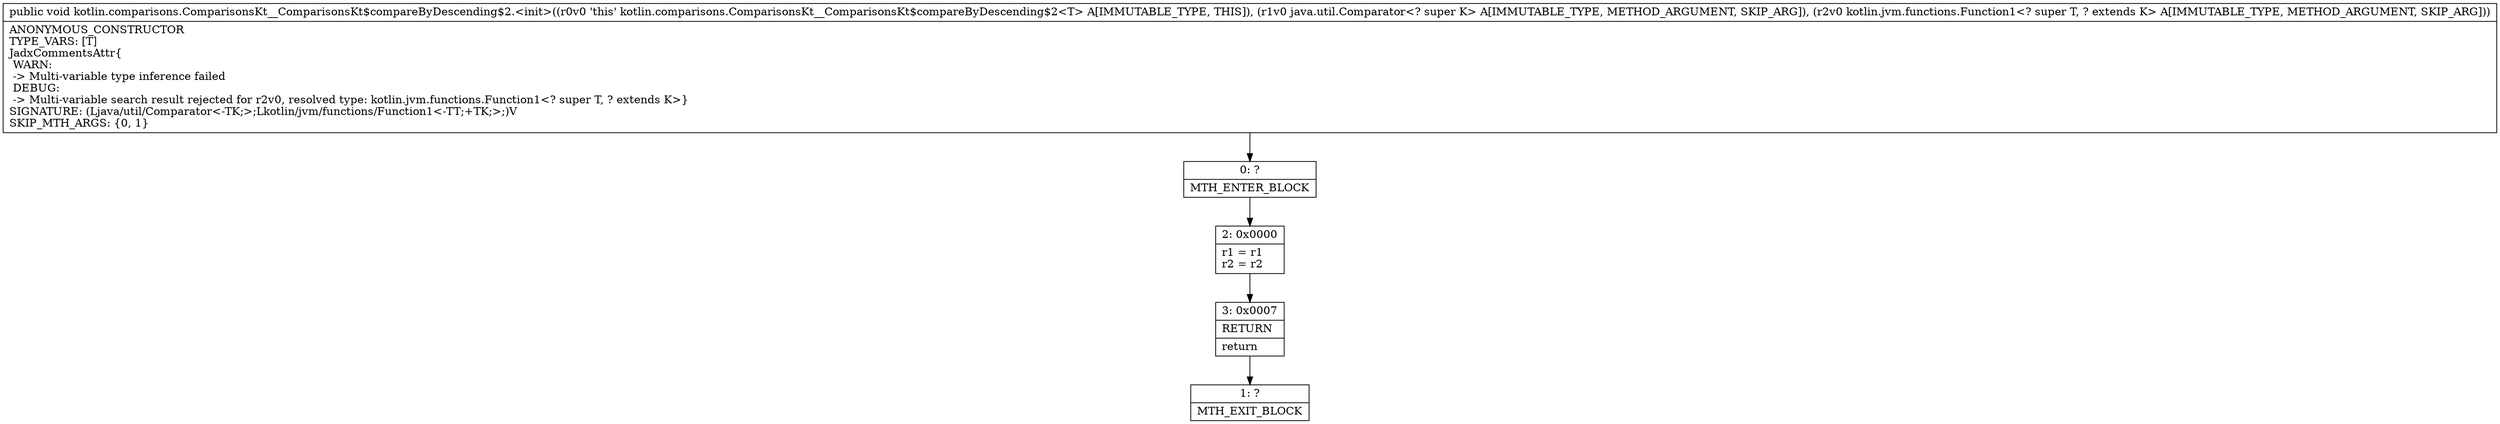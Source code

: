digraph "CFG forkotlin.comparisons.ComparisonsKt__ComparisonsKt$compareByDescending$2.\<init\>(Ljava\/util\/Comparator;Lkotlin\/jvm\/functions\/Function1;)V" {
Node_0 [shape=record,label="{0\:\ ?|MTH_ENTER_BLOCK\l}"];
Node_2 [shape=record,label="{2\:\ 0x0000|r1 = r1\lr2 = r2\l}"];
Node_3 [shape=record,label="{3\:\ 0x0007|RETURN\l|return\l}"];
Node_1 [shape=record,label="{1\:\ ?|MTH_EXIT_BLOCK\l}"];
MethodNode[shape=record,label="{public void kotlin.comparisons.ComparisonsKt__ComparisonsKt$compareByDescending$2.\<init\>((r0v0 'this' kotlin.comparisons.ComparisonsKt__ComparisonsKt$compareByDescending$2\<T\> A[IMMUTABLE_TYPE, THIS]), (r1v0 java.util.Comparator\<? super K\> A[IMMUTABLE_TYPE, METHOD_ARGUMENT, SKIP_ARG]), (r2v0 kotlin.jvm.functions.Function1\<? super T, ? extends K\> A[IMMUTABLE_TYPE, METHOD_ARGUMENT, SKIP_ARG]))  | ANONYMOUS_CONSTRUCTOR\lTYPE_VARS: [T]\lJadxCommentsAttr\{\l WARN: \l \-\> Multi\-variable type inference failed\l DEBUG: \l \-\> Multi\-variable search result rejected for r2v0, resolved type: kotlin.jvm.functions.Function1\<? super T, ? extends K\>\}\lSIGNATURE: (Ljava\/util\/Comparator\<\-TK;\>;Lkotlin\/jvm\/functions\/Function1\<\-TT;+TK;\>;)V\lSKIP_MTH_ARGS: \{0, 1\}\l}"];
MethodNode -> Node_0;Node_0 -> Node_2;
Node_2 -> Node_3;
Node_3 -> Node_1;
}


